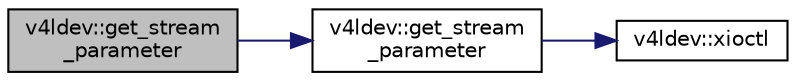 digraph "v4ldev::get_stream_parameter"
{
 // INTERACTIVE_SVG=YES
  edge [fontname="Helvetica",fontsize="10",labelfontname="Helvetica",labelfontsize="10"];
  node [fontname="Helvetica",fontsize="10",shape=record];
  rankdir="LR";
  Node51 [label="v4ldev::get_stream\l_parameter",height=0.2,width=0.4,color="black", fillcolor="grey75", style="filled", fontcolor="black"];
  Node51 -> Node52 [color="midnightblue",fontsize="10",style="solid",fontname="Helvetica"];
  Node52 [label="v4ldev::get_stream\l_parameter",height=0.2,width=0.4,color="black", fillcolor="white", style="filled",URL="$classv4ldev.html#ab8ab5bfdaf0ffe3bcf6638dc7465494b"];
  Node52 -> Node53 [color="midnightblue",fontsize="10",style="solid",fontname="Helvetica"];
  Node53 [label="v4ldev::xioctl",height=0.2,width=0.4,color="black", fillcolor="white", style="filled",URL="$classv4ldev.html#ab93cb1ab18254ca362310b006bd2552d"];
}
